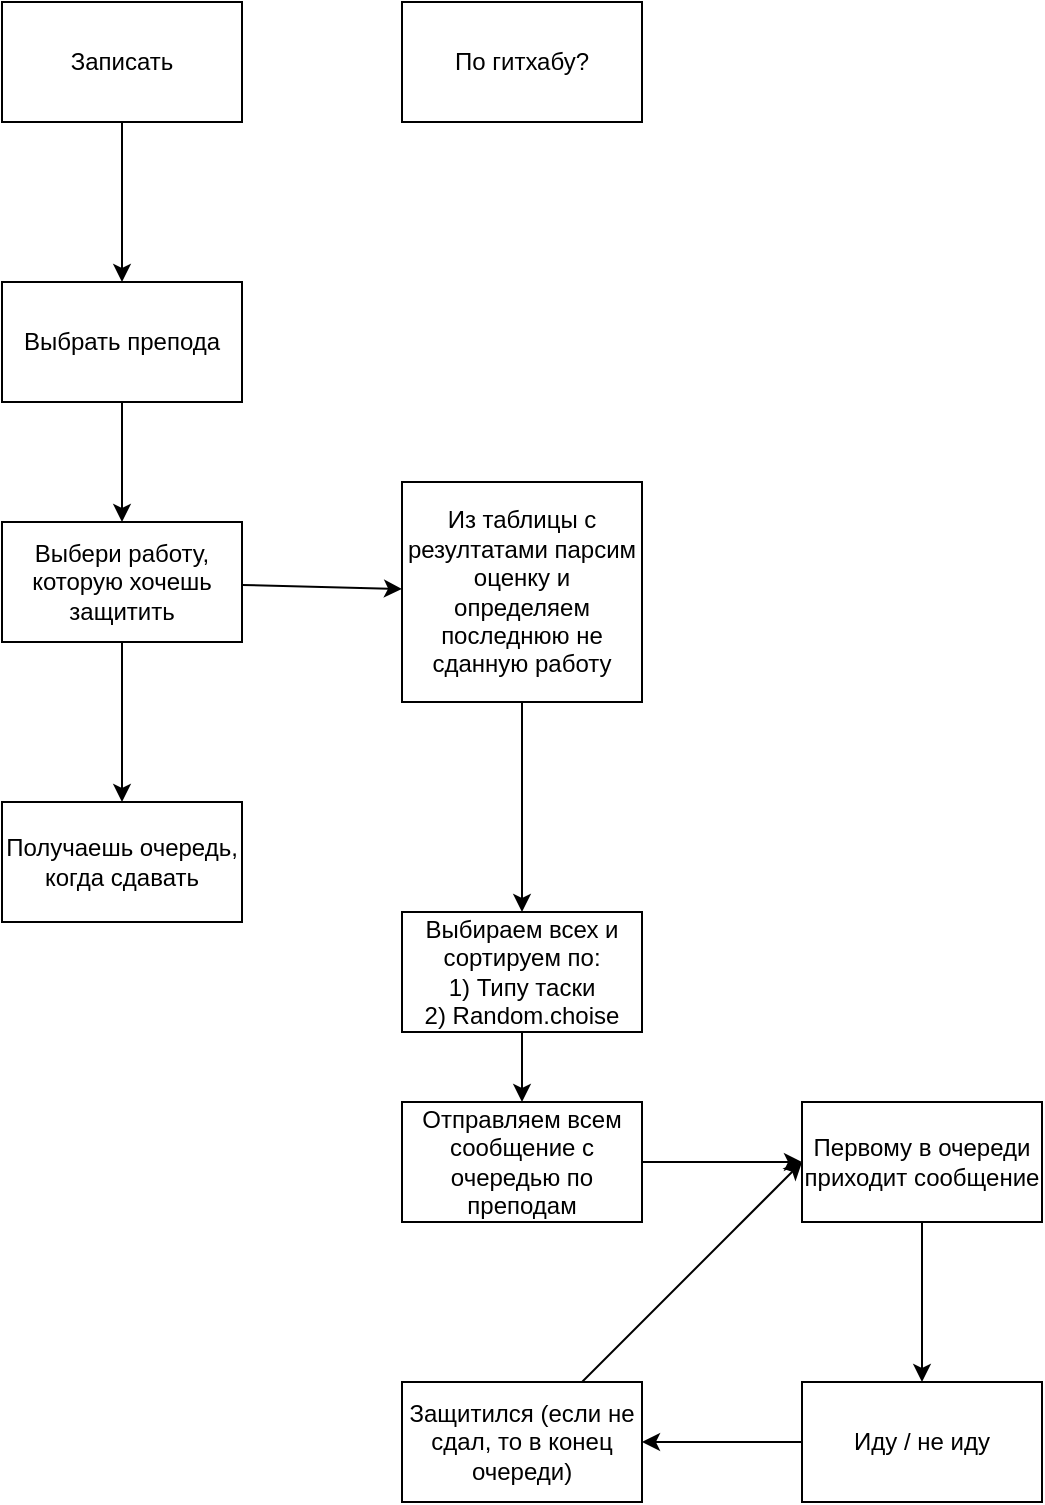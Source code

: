 <mxfile>
    <diagram id="9qXZGGauAw_tbIO1itRa" name="Page-1">
        <mxGraphModel dx="762" dy="635" grid="1" gridSize="10" guides="1" tooltips="1" connect="1" arrows="1" fold="1" page="1" pageScale="1" pageWidth="827" pageHeight="1169" math="0" shadow="0">
            <root>
                <mxCell id="0"/>
                <mxCell id="1" parent="0"/>
                <mxCell id="4" value="" style="edgeStyle=none;html=1;" parent="1" source="2" target="3" edge="1">
                    <mxGeometry relative="1" as="geometry"/>
                </mxCell>
                <mxCell id="2" value="Записать" style="rounded=0;whiteSpace=wrap;html=1;" parent="1" vertex="1">
                    <mxGeometry x="80" y="40" width="120" height="60" as="geometry"/>
                </mxCell>
                <mxCell id="8" style="edgeStyle=none;html=1;entryX=0.5;entryY=0;entryDx=0;entryDy=0;" parent="1" source="3" target="7" edge="1">
                    <mxGeometry relative="1" as="geometry"/>
                </mxCell>
                <mxCell id="3" value="Выбрать препода" style="whiteSpace=wrap;html=1;rounded=0;" parent="1" vertex="1">
                    <mxGeometry x="80" y="180" width="120" height="60" as="geometry"/>
                </mxCell>
                <mxCell id="10" value="" style="edgeStyle=none;html=1;" parent="1" source="7" target="9" edge="1">
                    <mxGeometry relative="1" as="geometry"/>
                </mxCell>
                <mxCell id="12" value="" style="edgeStyle=none;html=1;" parent="1" source="7" target="11" edge="1">
                    <mxGeometry relative="1" as="geometry"/>
                </mxCell>
                <mxCell id="7" value="Выбери работу, которую хочешь защитить" style="whiteSpace=wrap;html=1;rounded=0;" parent="1" vertex="1">
                    <mxGeometry x="80" y="300" width="120" height="60" as="geometry"/>
                </mxCell>
                <mxCell id="9" value="Получаешь очередь, когда сдавать" style="whiteSpace=wrap;html=1;rounded=0;" parent="1" vertex="1">
                    <mxGeometry x="80" y="440" width="120" height="60" as="geometry"/>
                </mxCell>
                <mxCell id="15" value="" style="edgeStyle=none;html=1;" edge="1" parent="1" source="11" target="14">
                    <mxGeometry relative="1" as="geometry"/>
                </mxCell>
                <mxCell id="11" value="Из таблицы с резултатами парсим оценку и определяем последнюю не сданную работу" style="whiteSpace=wrap;html=1;rounded=0;" parent="1" vertex="1">
                    <mxGeometry x="280" y="280" width="120" height="110" as="geometry"/>
                </mxCell>
                <mxCell id="13" value="По гитхабу?" style="whiteSpace=wrap;html=1;rounded=0;" parent="1" vertex="1">
                    <mxGeometry x="280" y="40" width="120" height="60" as="geometry"/>
                </mxCell>
                <mxCell id="17" style="edgeStyle=none;html=1;exitX=0.5;exitY=1;exitDx=0;exitDy=0;" edge="1" parent="1" source="14" target="16">
                    <mxGeometry relative="1" as="geometry"/>
                </mxCell>
                <mxCell id="14" value="Выбираем всех и сортируем по:&lt;br&gt;1) Типу таски&lt;br&gt;2) Random.choise" style="whiteSpace=wrap;html=1;rounded=0;" vertex="1" parent="1">
                    <mxGeometry x="280" y="495" width="120" height="60" as="geometry"/>
                </mxCell>
                <mxCell id="20" value="" style="edgeStyle=none;html=1;" edge="1" parent="1" source="16" target="19">
                    <mxGeometry relative="1" as="geometry"/>
                </mxCell>
                <mxCell id="16" value="Отправляем всем сообщение с очередью по преподам" style="whiteSpace=wrap;html=1;rounded=0;" vertex="1" parent="1">
                    <mxGeometry x="280" y="590" width="120" height="60" as="geometry"/>
                </mxCell>
                <mxCell id="22" value="" style="edgeStyle=none;html=1;" edge="1" parent="1" source="19" target="21">
                    <mxGeometry relative="1" as="geometry"/>
                </mxCell>
                <mxCell id="19" value="Первому в очереди приходит сообщение" style="whiteSpace=wrap;html=1;rounded=0;" vertex="1" parent="1">
                    <mxGeometry x="480" y="590" width="120" height="60" as="geometry"/>
                </mxCell>
                <mxCell id="24" style="edgeStyle=none;html=1;" edge="1" parent="1" source="21" target="23">
                    <mxGeometry relative="1" as="geometry"/>
                </mxCell>
                <mxCell id="21" value="Иду / не иду" style="whiteSpace=wrap;html=1;rounded=0;" vertex="1" parent="1">
                    <mxGeometry x="480" y="730" width="120" height="60" as="geometry"/>
                </mxCell>
                <mxCell id="25" style="edgeStyle=none;html=1;entryX=0;entryY=0.5;entryDx=0;entryDy=0;" edge="1" parent="1" source="23" target="19">
                    <mxGeometry relative="1" as="geometry"/>
                </mxCell>
                <mxCell id="23" value="Защитился (если не сдал, то в конец очереди)" style="whiteSpace=wrap;html=1;rounded=0;" vertex="1" parent="1">
                    <mxGeometry x="280" y="730" width="120" height="60" as="geometry"/>
                </mxCell>
            </root>
        </mxGraphModel>
    </diagram>
</mxfile>